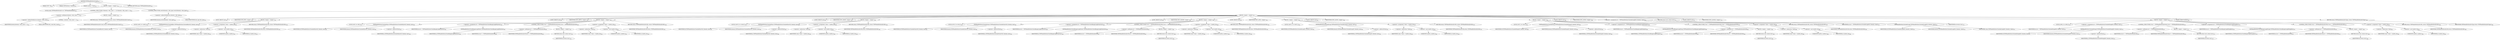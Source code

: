 digraph "TIFFReadDirEntryLong8" {  
"79770" [label = <(METHOD,TIFFReadDirEntryLong8)<SUB>810</SUB>> ]
"79771" [label = <(PARAM,TIFF *tif)<SUB>811</SUB>> ]
"79772" [label = <(PARAM,TIFFDirEntry *direntry)<SUB>811</SUB>> ]
"79773" [label = <(PARAM,uint64_t *value)<SUB>811</SUB>> ]
"79774" [label = <(BLOCK,&lt;empty&gt;,&lt;empty&gt;)<SUB>812</SUB>> ]
"79775" [label = <(LOCAL,enum TIFFReadDirEntryErr err: TIFFReadDirEntryErr)<SUB>813</SUB>> ]
"79776" [label = <(CONTROL_STRUCTURE,if (direntry-&gt;tdir_count != 1),if (direntry-&gt;tdir_count != 1))<SUB>814</SUB>> ]
"79777" [label = <(&lt;operator&gt;.notEquals,direntry-&gt;tdir_count != 1)<SUB>814</SUB>> ]
"79778" [label = <(&lt;operator&gt;.indirectFieldAccess,direntry-&gt;tdir_count)<SUB>814</SUB>> ]
"79779" [label = <(IDENTIFIER,direntry,direntry-&gt;tdir_count != 1)<SUB>814</SUB>> ]
"79780" [label = <(FIELD_IDENTIFIER,tdir_count,tdir_count)<SUB>814</SUB>> ]
"79781" [label = <(LITERAL,1,direntry-&gt;tdir_count != 1)<SUB>814</SUB>> ]
"79782" [label = <(BLOCK,&lt;empty&gt;,&lt;empty&gt;)<SUB>815</SUB>> ]
"79783" [label = <(RETURN,return (TIFFReadDirEntryErrCount);,return (TIFFReadDirEntryErrCount);)<SUB>815</SUB>> ]
"79784" [label = <(IDENTIFIER,TIFFReadDirEntryErrCount,return (TIFFReadDirEntryErrCount);)<SUB>815</SUB>> ]
"79785" [label = <(CONTROL_STRUCTURE,switch(direntry-&gt;tdir_type),switch(direntry-&gt;tdir_type))<SUB>816</SUB>> ]
"79786" [label = <(&lt;operator&gt;.indirectFieldAccess,direntry-&gt;tdir_type)<SUB>816</SUB>> ]
"79787" [label = <(IDENTIFIER,direntry,switch(direntry-&gt;tdir_type))<SUB>816</SUB>> ]
"79788" [label = <(FIELD_IDENTIFIER,tdir_type,tdir_type)<SUB>816</SUB>> ]
"79789" [label = <(BLOCK,&lt;empty&gt;,&lt;empty&gt;)<SUB>817</SUB>> ]
"79790" [label = <(JUMP_TARGET,case)<SUB>818</SUB>> ]
"79791" [label = <(IDENTIFIER,TIFF_BYTE,&lt;empty&gt;)<SUB>818</SUB>> ]
"79792" [label = <(BLOCK,&lt;empty&gt;,&lt;empty&gt;)<SUB>819</SUB>> ]
"79793" [label = <(LOCAL,uint8_t m: uint8_t)<SUB>820</SUB>> ]
"79794" [label = <(TIFFReadDirEntryCheckedByte,TIFFReadDirEntryCheckedByte(tif, direntry, &amp;m))<SUB>821</SUB>> ]
"79795" [label = <(IDENTIFIER,tif,TIFFReadDirEntryCheckedByte(tif, direntry, &amp;m))<SUB>821</SUB>> ]
"79796" [label = <(IDENTIFIER,direntry,TIFFReadDirEntryCheckedByte(tif, direntry, &amp;m))<SUB>821</SUB>> ]
"79797" [label = <(&lt;operator&gt;.addressOf,&amp;m)<SUB>821</SUB>> ]
"79798" [label = <(IDENTIFIER,m,TIFFReadDirEntryCheckedByte(tif, direntry, &amp;m))<SUB>821</SUB>> ]
"79799" [label = <(&lt;operator&gt;.assignment,*value = (uint64_t)m)<SUB>822</SUB>> ]
"79800" [label = <(&lt;operator&gt;.indirection,*value)<SUB>822</SUB>> ]
"79801" [label = <(IDENTIFIER,value,*value = (uint64_t)m)<SUB>822</SUB>> ]
"79802" [label = <(&lt;operator&gt;.cast,(uint64_t)m)<SUB>822</SUB>> ]
"79803" [label = <(UNKNOWN,uint64_t,uint64_t)<SUB>822</SUB>> ]
"79804" [label = <(IDENTIFIER,m,(uint64_t)m)<SUB>822</SUB>> ]
"79805" [label = <(RETURN,return (TIFFReadDirEntryErrOk);,return (TIFFReadDirEntryErrOk);)<SUB>823</SUB>> ]
"79806" [label = <(IDENTIFIER,TIFFReadDirEntryErrOk,return (TIFFReadDirEntryErrOk);)<SUB>823</SUB>> ]
"79807" [label = <(JUMP_TARGET,case)<SUB>825</SUB>> ]
"79808" [label = <(IDENTIFIER,TIFF_SBYTE,&lt;empty&gt;)<SUB>825</SUB>> ]
"79809" [label = <(BLOCK,&lt;empty&gt;,&lt;empty&gt;)<SUB>826</SUB>> ]
"79810" [label = <(LOCAL,int8_t m: int8_t)<SUB>827</SUB>> ]
"79811" [label = <(TIFFReadDirEntryCheckedSbyte,TIFFReadDirEntryCheckedSbyte(tif, direntry, &amp;m))<SUB>828</SUB>> ]
"79812" [label = <(IDENTIFIER,tif,TIFFReadDirEntryCheckedSbyte(tif, direntry, &amp;m))<SUB>828</SUB>> ]
"79813" [label = <(IDENTIFIER,direntry,TIFFReadDirEntryCheckedSbyte(tif, direntry, &amp;m))<SUB>828</SUB>> ]
"79814" [label = <(&lt;operator&gt;.addressOf,&amp;m)<SUB>828</SUB>> ]
"79815" [label = <(IDENTIFIER,m,TIFFReadDirEntryCheckedSbyte(tif, direntry, &amp;m))<SUB>828</SUB>> ]
"79816" [label = <(&lt;operator&gt;.assignment,err = TIFFReadDirEntryCheckRangeLong8Sbyte(m))<SUB>829</SUB>> ]
"79817" [label = <(IDENTIFIER,err,err = TIFFReadDirEntryCheckRangeLong8Sbyte(m))<SUB>829</SUB>> ]
"79818" [label = <(TIFFReadDirEntryCheckRangeLong8Sbyte,TIFFReadDirEntryCheckRangeLong8Sbyte(m))<SUB>829</SUB>> ]
"79819" [label = <(IDENTIFIER,m,TIFFReadDirEntryCheckRangeLong8Sbyte(m))<SUB>829</SUB>> ]
"79820" [label = <(CONTROL_STRUCTURE,if (err != TIFFReadDirEntryErrOk),if (err != TIFFReadDirEntryErrOk))<SUB>830</SUB>> ]
"79821" [label = <(&lt;operator&gt;.notEquals,err != TIFFReadDirEntryErrOk)<SUB>830</SUB>> ]
"79822" [label = <(IDENTIFIER,err,err != TIFFReadDirEntryErrOk)<SUB>830</SUB>> ]
"79823" [label = <(IDENTIFIER,TIFFReadDirEntryErrOk,err != TIFFReadDirEntryErrOk)<SUB>830</SUB>> ]
"79824" [label = <(BLOCK,&lt;empty&gt;,&lt;empty&gt;)<SUB>831</SUB>> ]
"79825" [label = <(RETURN,return (err);,return (err);)<SUB>831</SUB>> ]
"79826" [label = <(IDENTIFIER,err,return (err);)<SUB>831</SUB>> ]
"79827" [label = <(&lt;operator&gt;.assignment,*value = (uint64_t)m)<SUB>832</SUB>> ]
"79828" [label = <(&lt;operator&gt;.indirection,*value)<SUB>832</SUB>> ]
"79829" [label = <(IDENTIFIER,value,*value = (uint64_t)m)<SUB>832</SUB>> ]
"79830" [label = <(&lt;operator&gt;.cast,(uint64_t)m)<SUB>832</SUB>> ]
"79831" [label = <(UNKNOWN,uint64_t,uint64_t)<SUB>832</SUB>> ]
"79832" [label = <(IDENTIFIER,m,(uint64_t)m)<SUB>832</SUB>> ]
"79833" [label = <(RETURN,return (TIFFReadDirEntryErrOk);,return (TIFFReadDirEntryErrOk);)<SUB>833</SUB>> ]
"79834" [label = <(IDENTIFIER,TIFFReadDirEntryErrOk,return (TIFFReadDirEntryErrOk);)<SUB>833</SUB>> ]
"79835" [label = <(JUMP_TARGET,case)<SUB>835</SUB>> ]
"79836" [label = <(IDENTIFIER,TIFF_SHORT,&lt;empty&gt;)<SUB>835</SUB>> ]
"79837" [label = <(BLOCK,&lt;empty&gt;,&lt;empty&gt;)<SUB>836</SUB>> ]
"79838" [label = <(LOCAL,uint16_t m: uint16_t)<SUB>837</SUB>> ]
"79839" [label = <(TIFFReadDirEntryCheckedShort,TIFFReadDirEntryCheckedShort(tif, direntry, &amp;m))<SUB>838</SUB>> ]
"79840" [label = <(IDENTIFIER,tif,TIFFReadDirEntryCheckedShort(tif, direntry, &amp;m))<SUB>838</SUB>> ]
"79841" [label = <(IDENTIFIER,direntry,TIFFReadDirEntryCheckedShort(tif, direntry, &amp;m))<SUB>838</SUB>> ]
"79842" [label = <(&lt;operator&gt;.addressOf,&amp;m)<SUB>838</SUB>> ]
"79843" [label = <(IDENTIFIER,m,TIFFReadDirEntryCheckedShort(tif, direntry, &amp;m))<SUB>838</SUB>> ]
"79844" [label = <(&lt;operator&gt;.assignment,*value = (uint64_t)m)<SUB>839</SUB>> ]
"79845" [label = <(&lt;operator&gt;.indirection,*value)<SUB>839</SUB>> ]
"79846" [label = <(IDENTIFIER,value,*value = (uint64_t)m)<SUB>839</SUB>> ]
"79847" [label = <(&lt;operator&gt;.cast,(uint64_t)m)<SUB>839</SUB>> ]
"79848" [label = <(UNKNOWN,uint64_t,uint64_t)<SUB>839</SUB>> ]
"79849" [label = <(IDENTIFIER,m,(uint64_t)m)<SUB>839</SUB>> ]
"79850" [label = <(RETURN,return (TIFFReadDirEntryErrOk);,return (TIFFReadDirEntryErrOk);)<SUB>840</SUB>> ]
"79851" [label = <(IDENTIFIER,TIFFReadDirEntryErrOk,return (TIFFReadDirEntryErrOk);)<SUB>840</SUB>> ]
"79852" [label = <(JUMP_TARGET,case)<SUB>842</SUB>> ]
"79853" [label = <(IDENTIFIER,TIFF_SSHORT,&lt;empty&gt;)<SUB>842</SUB>> ]
"79854" [label = <(BLOCK,&lt;empty&gt;,&lt;empty&gt;)<SUB>843</SUB>> ]
"79855" [label = <(LOCAL,int16_t m: int16_t)<SUB>844</SUB>> ]
"79856" [label = <(TIFFReadDirEntryCheckedSshort,TIFFReadDirEntryCheckedSshort(tif, direntry, &amp;m))<SUB>845</SUB>> ]
"79857" [label = <(IDENTIFIER,tif,TIFFReadDirEntryCheckedSshort(tif, direntry, &amp;m))<SUB>845</SUB>> ]
"79858" [label = <(IDENTIFIER,direntry,TIFFReadDirEntryCheckedSshort(tif, direntry, &amp;m))<SUB>845</SUB>> ]
"79859" [label = <(&lt;operator&gt;.addressOf,&amp;m)<SUB>845</SUB>> ]
"79860" [label = <(IDENTIFIER,m,TIFFReadDirEntryCheckedSshort(tif, direntry, &amp;m))<SUB>845</SUB>> ]
"79861" [label = <(&lt;operator&gt;.assignment,err = TIFFReadDirEntryCheckRangeLong8Sshort(m))<SUB>846</SUB>> ]
"79862" [label = <(IDENTIFIER,err,err = TIFFReadDirEntryCheckRangeLong8Sshort(m))<SUB>846</SUB>> ]
"79863" [label = <(TIFFReadDirEntryCheckRangeLong8Sshort,TIFFReadDirEntryCheckRangeLong8Sshort(m))<SUB>846</SUB>> ]
"79864" [label = <(IDENTIFIER,m,TIFFReadDirEntryCheckRangeLong8Sshort(m))<SUB>846</SUB>> ]
"79865" [label = <(CONTROL_STRUCTURE,if (err != TIFFReadDirEntryErrOk),if (err != TIFFReadDirEntryErrOk))<SUB>847</SUB>> ]
"79866" [label = <(&lt;operator&gt;.notEquals,err != TIFFReadDirEntryErrOk)<SUB>847</SUB>> ]
"79867" [label = <(IDENTIFIER,err,err != TIFFReadDirEntryErrOk)<SUB>847</SUB>> ]
"79868" [label = <(IDENTIFIER,TIFFReadDirEntryErrOk,err != TIFFReadDirEntryErrOk)<SUB>847</SUB>> ]
"79869" [label = <(BLOCK,&lt;empty&gt;,&lt;empty&gt;)<SUB>848</SUB>> ]
"79870" [label = <(RETURN,return (err);,return (err);)<SUB>848</SUB>> ]
"79871" [label = <(IDENTIFIER,err,return (err);)<SUB>848</SUB>> ]
"79872" [label = <(&lt;operator&gt;.assignment,*value = (uint64_t)m)<SUB>849</SUB>> ]
"79873" [label = <(&lt;operator&gt;.indirection,*value)<SUB>849</SUB>> ]
"79874" [label = <(IDENTIFIER,value,*value = (uint64_t)m)<SUB>849</SUB>> ]
"79875" [label = <(&lt;operator&gt;.cast,(uint64_t)m)<SUB>849</SUB>> ]
"79876" [label = <(UNKNOWN,uint64_t,uint64_t)<SUB>849</SUB>> ]
"79877" [label = <(IDENTIFIER,m,(uint64_t)m)<SUB>849</SUB>> ]
"79878" [label = <(RETURN,return (TIFFReadDirEntryErrOk);,return (TIFFReadDirEntryErrOk);)<SUB>850</SUB>> ]
"79879" [label = <(IDENTIFIER,TIFFReadDirEntryErrOk,return (TIFFReadDirEntryErrOk);)<SUB>850</SUB>> ]
"79880" [label = <(JUMP_TARGET,case)<SUB>852</SUB>> ]
"79881" [label = <(IDENTIFIER,TIFF_LONG,&lt;empty&gt;)<SUB>852</SUB>> ]
"79882" [label = <(BLOCK,&lt;empty&gt;,&lt;empty&gt;)<SUB>853</SUB>> ]
"79883" [label = <(LOCAL,uint32_t m: uint32_t)<SUB>854</SUB>> ]
"79884" [label = <(TIFFReadDirEntryCheckedLong,TIFFReadDirEntryCheckedLong(tif, direntry, &amp;m))<SUB>855</SUB>> ]
"79885" [label = <(IDENTIFIER,tif,TIFFReadDirEntryCheckedLong(tif, direntry, &amp;m))<SUB>855</SUB>> ]
"79886" [label = <(IDENTIFIER,direntry,TIFFReadDirEntryCheckedLong(tif, direntry, &amp;m))<SUB>855</SUB>> ]
"79887" [label = <(&lt;operator&gt;.addressOf,&amp;m)<SUB>855</SUB>> ]
"79888" [label = <(IDENTIFIER,m,TIFFReadDirEntryCheckedLong(tif, direntry, &amp;m))<SUB>855</SUB>> ]
"79889" [label = <(&lt;operator&gt;.assignment,*value = (uint64_t)m)<SUB>856</SUB>> ]
"79890" [label = <(&lt;operator&gt;.indirection,*value)<SUB>856</SUB>> ]
"79891" [label = <(IDENTIFIER,value,*value = (uint64_t)m)<SUB>856</SUB>> ]
"79892" [label = <(&lt;operator&gt;.cast,(uint64_t)m)<SUB>856</SUB>> ]
"79893" [label = <(UNKNOWN,uint64_t,uint64_t)<SUB>856</SUB>> ]
"79894" [label = <(IDENTIFIER,m,(uint64_t)m)<SUB>856</SUB>> ]
"79895" [label = <(RETURN,return (TIFFReadDirEntryErrOk);,return (TIFFReadDirEntryErrOk);)<SUB>857</SUB>> ]
"79896" [label = <(IDENTIFIER,TIFFReadDirEntryErrOk,return (TIFFReadDirEntryErrOk);)<SUB>857</SUB>> ]
"79897" [label = <(JUMP_TARGET,case)<SUB>859</SUB>> ]
"79898" [label = <(IDENTIFIER,TIFF_SLONG,&lt;empty&gt;)<SUB>859</SUB>> ]
"79899" [label = <(BLOCK,&lt;empty&gt;,&lt;empty&gt;)<SUB>860</SUB>> ]
"79900" [label = <(LOCAL,int32_t m: int32_t)<SUB>861</SUB>> ]
"79901" [label = <(TIFFReadDirEntryCheckedSlong,TIFFReadDirEntryCheckedSlong(tif, direntry, &amp;m))<SUB>862</SUB>> ]
"79902" [label = <(IDENTIFIER,tif,TIFFReadDirEntryCheckedSlong(tif, direntry, &amp;m))<SUB>862</SUB>> ]
"79903" [label = <(IDENTIFIER,direntry,TIFFReadDirEntryCheckedSlong(tif, direntry, &amp;m))<SUB>862</SUB>> ]
"79904" [label = <(&lt;operator&gt;.addressOf,&amp;m)<SUB>862</SUB>> ]
"79905" [label = <(IDENTIFIER,m,TIFFReadDirEntryCheckedSlong(tif, direntry, &amp;m))<SUB>862</SUB>> ]
"79906" [label = <(&lt;operator&gt;.assignment,err = TIFFReadDirEntryCheckRangeLong8Slong(m))<SUB>863</SUB>> ]
"79907" [label = <(IDENTIFIER,err,err = TIFFReadDirEntryCheckRangeLong8Slong(m))<SUB>863</SUB>> ]
"79908" [label = <(TIFFReadDirEntryCheckRangeLong8Slong,TIFFReadDirEntryCheckRangeLong8Slong(m))<SUB>863</SUB>> ]
"79909" [label = <(IDENTIFIER,m,TIFFReadDirEntryCheckRangeLong8Slong(m))<SUB>863</SUB>> ]
"79910" [label = <(CONTROL_STRUCTURE,if (err != TIFFReadDirEntryErrOk),if (err != TIFFReadDirEntryErrOk))<SUB>864</SUB>> ]
"79911" [label = <(&lt;operator&gt;.notEquals,err != TIFFReadDirEntryErrOk)<SUB>864</SUB>> ]
"79912" [label = <(IDENTIFIER,err,err != TIFFReadDirEntryErrOk)<SUB>864</SUB>> ]
"79913" [label = <(IDENTIFIER,TIFFReadDirEntryErrOk,err != TIFFReadDirEntryErrOk)<SUB>864</SUB>> ]
"79914" [label = <(BLOCK,&lt;empty&gt;,&lt;empty&gt;)<SUB>865</SUB>> ]
"79915" [label = <(RETURN,return (err);,return (err);)<SUB>865</SUB>> ]
"79916" [label = <(IDENTIFIER,err,return (err);)<SUB>865</SUB>> ]
"79917" [label = <(&lt;operator&gt;.assignment,*value = (uint64_t)m)<SUB>866</SUB>> ]
"79918" [label = <(&lt;operator&gt;.indirection,*value)<SUB>866</SUB>> ]
"79919" [label = <(IDENTIFIER,value,*value = (uint64_t)m)<SUB>866</SUB>> ]
"79920" [label = <(&lt;operator&gt;.cast,(uint64_t)m)<SUB>866</SUB>> ]
"79921" [label = <(UNKNOWN,uint64_t,uint64_t)<SUB>866</SUB>> ]
"79922" [label = <(IDENTIFIER,m,(uint64_t)m)<SUB>866</SUB>> ]
"79923" [label = <(RETURN,return (TIFFReadDirEntryErrOk);,return (TIFFReadDirEntryErrOk);)<SUB>867</SUB>> ]
"79924" [label = <(IDENTIFIER,TIFFReadDirEntryErrOk,return (TIFFReadDirEntryErrOk);)<SUB>867</SUB>> ]
"79925" [label = <(JUMP_TARGET,case)<SUB>869</SUB>> ]
"79926" [label = <(IDENTIFIER,TIFF_LONG8,&lt;empty&gt;)<SUB>869</SUB>> ]
"79927" [label = <(&lt;operator&gt;.assignment,err = TIFFReadDirEntryCheckedLong8(tif, direntry, value))<SUB>870</SUB>> ]
"79928" [label = <(IDENTIFIER,err,err = TIFFReadDirEntryCheckedLong8(tif, direntry, value))<SUB>870</SUB>> ]
"79929" [label = <(TIFFReadDirEntryCheckedLong8,TIFFReadDirEntryCheckedLong8(tif, direntry, value))<SUB>870</SUB>> ]
"79930" [label = <(IDENTIFIER,tif,TIFFReadDirEntryCheckedLong8(tif, direntry, value))<SUB>870</SUB>> ]
"79931" [label = <(IDENTIFIER,direntry,TIFFReadDirEntryCheckedLong8(tif, direntry, value))<SUB>870</SUB>> ]
"79932" [label = <(IDENTIFIER,value,TIFFReadDirEntryCheckedLong8(tif, direntry, value))<SUB>870</SUB>> ]
"79933" [label = <(RETURN,return (err);,return (err);)<SUB>871</SUB>> ]
"79934" [label = <(IDENTIFIER,err,return (err);)<SUB>871</SUB>> ]
"79935" [label = <(JUMP_TARGET,case)<SUB>872</SUB>> ]
"79936" [label = <(IDENTIFIER,TIFF_SLONG8,&lt;empty&gt;)<SUB>872</SUB>> ]
"79937" [label = <(BLOCK,&lt;empty&gt;,&lt;empty&gt;)<SUB>873</SUB>> ]
"79938" [label = <(LOCAL,int64_t m: int64_t)<SUB>874</SUB>> ]
"79939" [label = <(&lt;operator&gt;.assignment,err = TIFFReadDirEntryCheckedSlong8(tif, direntry, &amp;m))<SUB>875</SUB>> ]
"79940" [label = <(IDENTIFIER,err,err = TIFFReadDirEntryCheckedSlong8(tif, direntry, &amp;m))<SUB>875</SUB>> ]
"79941" [label = <(TIFFReadDirEntryCheckedSlong8,TIFFReadDirEntryCheckedSlong8(tif, direntry, &amp;m))<SUB>875</SUB>> ]
"79942" [label = <(IDENTIFIER,tif,TIFFReadDirEntryCheckedSlong8(tif, direntry, &amp;m))<SUB>875</SUB>> ]
"79943" [label = <(IDENTIFIER,direntry,TIFFReadDirEntryCheckedSlong8(tif, direntry, &amp;m))<SUB>875</SUB>> ]
"79944" [label = <(&lt;operator&gt;.addressOf,&amp;m)<SUB>875</SUB>> ]
"79945" [label = <(IDENTIFIER,m,TIFFReadDirEntryCheckedSlong8(tif, direntry, &amp;m))<SUB>875</SUB>> ]
"79946" [label = <(CONTROL_STRUCTURE,if (err != TIFFReadDirEntryErrOk),if (err != TIFFReadDirEntryErrOk))<SUB>876</SUB>> ]
"79947" [label = <(&lt;operator&gt;.notEquals,err != TIFFReadDirEntryErrOk)<SUB>876</SUB>> ]
"79948" [label = <(IDENTIFIER,err,err != TIFFReadDirEntryErrOk)<SUB>876</SUB>> ]
"79949" [label = <(IDENTIFIER,TIFFReadDirEntryErrOk,err != TIFFReadDirEntryErrOk)<SUB>876</SUB>> ]
"79950" [label = <(BLOCK,&lt;empty&gt;,&lt;empty&gt;)<SUB>877</SUB>> ]
"79951" [label = <(RETURN,return (err);,return (err);)<SUB>877</SUB>> ]
"79952" [label = <(IDENTIFIER,err,return (err);)<SUB>877</SUB>> ]
"79953" [label = <(&lt;operator&gt;.assignment,err = TIFFReadDirEntryCheckRangeLong8Slong8(m))<SUB>878</SUB>> ]
"79954" [label = <(IDENTIFIER,err,err = TIFFReadDirEntryCheckRangeLong8Slong8(m))<SUB>878</SUB>> ]
"79955" [label = <(TIFFReadDirEntryCheckRangeLong8Slong8,TIFFReadDirEntryCheckRangeLong8Slong8(m))<SUB>878</SUB>> ]
"79956" [label = <(IDENTIFIER,m,TIFFReadDirEntryCheckRangeLong8Slong8(m))<SUB>878</SUB>> ]
"79957" [label = <(CONTROL_STRUCTURE,if (err != TIFFReadDirEntryErrOk),if (err != TIFFReadDirEntryErrOk))<SUB>879</SUB>> ]
"79958" [label = <(&lt;operator&gt;.notEquals,err != TIFFReadDirEntryErrOk)<SUB>879</SUB>> ]
"79959" [label = <(IDENTIFIER,err,err != TIFFReadDirEntryErrOk)<SUB>879</SUB>> ]
"79960" [label = <(IDENTIFIER,TIFFReadDirEntryErrOk,err != TIFFReadDirEntryErrOk)<SUB>879</SUB>> ]
"79961" [label = <(BLOCK,&lt;empty&gt;,&lt;empty&gt;)<SUB>880</SUB>> ]
"79962" [label = <(RETURN,return (err);,return (err);)<SUB>880</SUB>> ]
"79963" [label = <(IDENTIFIER,err,return (err);)<SUB>880</SUB>> ]
"79964" [label = <(&lt;operator&gt;.assignment,*value = (uint64_t)m)<SUB>881</SUB>> ]
"79965" [label = <(&lt;operator&gt;.indirection,*value)<SUB>881</SUB>> ]
"79966" [label = <(IDENTIFIER,value,*value = (uint64_t)m)<SUB>881</SUB>> ]
"79967" [label = <(&lt;operator&gt;.cast,(uint64_t)m)<SUB>881</SUB>> ]
"79968" [label = <(UNKNOWN,uint64_t,uint64_t)<SUB>881</SUB>> ]
"79969" [label = <(IDENTIFIER,m,(uint64_t)m)<SUB>881</SUB>> ]
"79970" [label = <(RETURN,return (TIFFReadDirEntryErrOk);,return (TIFFReadDirEntryErrOk);)<SUB>882</SUB>> ]
"79971" [label = <(IDENTIFIER,TIFFReadDirEntryErrOk,return (TIFFReadDirEntryErrOk);)<SUB>882</SUB>> ]
"79972" [label = <(JUMP_TARGET,default)<SUB>884</SUB>> ]
"79973" [label = <(RETURN,return (TIFFReadDirEntryErrType);,return (TIFFReadDirEntryErrType);)<SUB>885</SUB>> ]
"79974" [label = <(IDENTIFIER,TIFFReadDirEntryErrType,return (TIFFReadDirEntryErrType);)<SUB>885</SUB>> ]
"79975" [label = <(METHOD_RETURN,enum TIFFReadDirEntryErr)<SUB>810</SUB>> ]
  "79770" -> "79771" 
  "79770" -> "79772" 
  "79770" -> "79773" 
  "79770" -> "79774" 
  "79770" -> "79975" 
  "79774" -> "79775" 
  "79774" -> "79776" 
  "79774" -> "79785" 
  "79776" -> "79777" 
  "79776" -> "79782" 
  "79777" -> "79778" 
  "79777" -> "79781" 
  "79778" -> "79779" 
  "79778" -> "79780" 
  "79782" -> "79783" 
  "79783" -> "79784" 
  "79785" -> "79786" 
  "79785" -> "79789" 
  "79786" -> "79787" 
  "79786" -> "79788" 
  "79789" -> "79790" 
  "79789" -> "79791" 
  "79789" -> "79792" 
  "79789" -> "79807" 
  "79789" -> "79808" 
  "79789" -> "79809" 
  "79789" -> "79835" 
  "79789" -> "79836" 
  "79789" -> "79837" 
  "79789" -> "79852" 
  "79789" -> "79853" 
  "79789" -> "79854" 
  "79789" -> "79880" 
  "79789" -> "79881" 
  "79789" -> "79882" 
  "79789" -> "79897" 
  "79789" -> "79898" 
  "79789" -> "79899" 
  "79789" -> "79925" 
  "79789" -> "79926" 
  "79789" -> "79927" 
  "79789" -> "79933" 
  "79789" -> "79935" 
  "79789" -> "79936" 
  "79789" -> "79937" 
  "79789" -> "79972" 
  "79789" -> "79973" 
  "79792" -> "79793" 
  "79792" -> "79794" 
  "79792" -> "79799" 
  "79792" -> "79805" 
  "79794" -> "79795" 
  "79794" -> "79796" 
  "79794" -> "79797" 
  "79797" -> "79798" 
  "79799" -> "79800" 
  "79799" -> "79802" 
  "79800" -> "79801" 
  "79802" -> "79803" 
  "79802" -> "79804" 
  "79805" -> "79806" 
  "79809" -> "79810" 
  "79809" -> "79811" 
  "79809" -> "79816" 
  "79809" -> "79820" 
  "79809" -> "79827" 
  "79809" -> "79833" 
  "79811" -> "79812" 
  "79811" -> "79813" 
  "79811" -> "79814" 
  "79814" -> "79815" 
  "79816" -> "79817" 
  "79816" -> "79818" 
  "79818" -> "79819" 
  "79820" -> "79821" 
  "79820" -> "79824" 
  "79821" -> "79822" 
  "79821" -> "79823" 
  "79824" -> "79825" 
  "79825" -> "79826" 
  "79827" -> "79828" 
  "79827" -> "79830" 
  "79828" -> "79829" 
  "79830" -> "79831" 
  "79830" -> "79832" 
  "79833" -> "79834" 
  "79837" -> "79838" 
  "79837" -> "79839" 
  "79837" -> "79844" 
  "79837" -> "79850" 
  "79839" -> "79840" 
  "79839" -> "79841" 
  "79839" -> "79842" 
  "79842" -> "79843" 
  "79844" -> "79845" 
  "79844" -> "79847" 
  "79845" -> "79846" 
  "79847" -> "79848" 
  "79847" -> "79849" 
  "79850" -> "79851" 
  "79854" -> "79855" 
  "79854" -> "79856" 
  "79854" -> "79861" 
  "79854" -> "79865" 
  "79854" -> "79872" 
  "79854" -> "79878" 
  "79856" -> "79857" 
  "79856" -> "79858" 
  "79856" -> "79859" 
  "79859" -> "79860" 
  "79861" -> "79862" 
  "79861" -> "79863" 
  "79863" -> "79864" 
  "79865" -> "79866" 
  "79865" -> "79869" 
  "79866" -> "79867" 
  "79866" -> "79868" 
  "79869" -> "79870" 
  "79870" -> "79871" 
  "79872" -> "79873" 
  "79872" -> "79875" 
  "79873" -> "79874" 
  "79875" -> "79876" 
  "79875" -> "79877" 
  "79878" -> "79879" 
  "79882" -> "79883" 
  "79882" -> "79884" 
  "79882" -> "79889" 
  "79882" -> "79895" 
  "79884" -> "79885" 
  "79884" -> "79886" 
  "79884" -> "79887" 
  "79887" -> "79888" 
  "79889" -> "79890" 
  "79889" -> "79892" 
  "79890" -> "79891" 
  "79892" -> "79893" 
  "79892" -> "79894" 
  "79895" -> "79896" 
  "79899" -> "79900" 
  "79899" -> "79901" 
  "79899" -> "79906" 
  "79899" -> "79910" 
  "79899" -> "79917" 
  "79899" -> "79923" 
  "79901" -> "79902" 
  "79901" -> "79903" 
  "79901" -> "79904" 
  "79904" -> "79905" 
  "79906" -> "79907" 
  "79906" -> "79908" 
  "79908" -> "79909" 
  "79910" -> "79911" 
  "79910" -> "79914" 
  "79911" -> "79912" 
  "79911" -> "79913" 
  "79914" -> "79915" 
  "79915" -> "79916" 
  "79917" -> "79918" 
  "79917" -> "79920" 
  "79918" -> "79919" 
  "79920" -> "79921" 
  "79920" -> "79922" 
  "79923" -> "79924" 
  "79927" -> "79928" 
  "79927" -> "79929" 
  "79929" -> "79930" 
  "79929" -> "79931" 
  "79929" -> "79932" 
  "79933" -> "79934" 
  "79937" -> "79938" 
  "79937" -> "79939" 
  "79937" -> "79946" 
  "79937" -> "79953" 
  "79937" -> "79957" 
  "79937" -> "79964" 
  "79937" -> "79970" 
  "79939" -> "79940" 
  "79939" -> "79941" 
  "79941" -> "79942" 
  "79941" -> "79943" 
  "79941" -> "79944" 
  "79944" -> "79945" 
  "79946" -> "79947" 
  "79946" -> "79950" 
  "79947" -> "79948" 
  "79947" -> "79949" 
  "79950" -> "79951" 
  "79951" -> "79952" 
  "79953" -> "79954" 
  "79953" -> "79955" 
  "79955" -> "79956" 
  "79957" -> "79958" 
  "79957" -> "79961" 
  "79958" -> "79959" 
  "79958" -> "79960" 
  "79961" -> "79962" 
  "79962" -> "79963" 
  "79964" -> "79965" 
  "79964" -> "79967" 
  "79965" -> "79966" 
  "79967" -> "79968" 
  "79967" -> "79969" 
  "79970" -> "79971" 
  "79973" -> "79974" 
}
